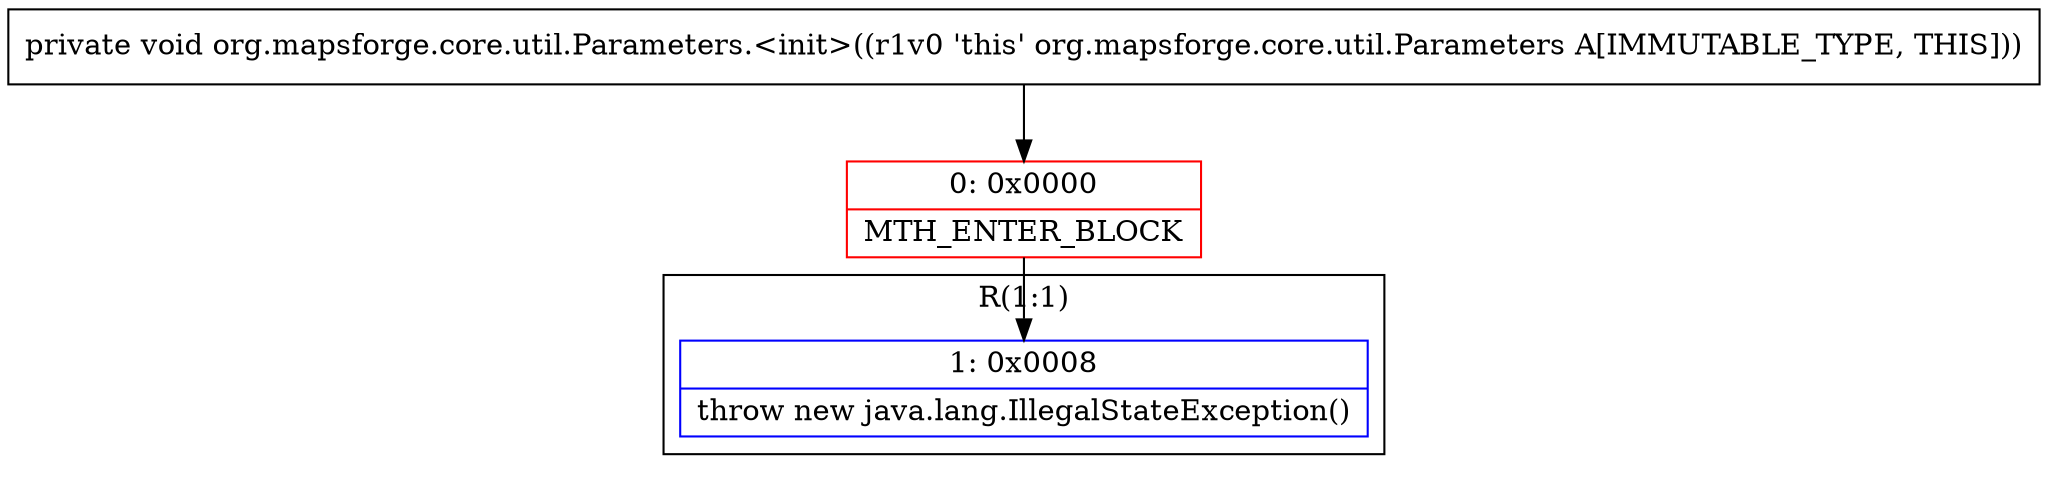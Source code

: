 digraph "CFG fororg.mapsforge.core.util.Parameters.\<init\>()V" {
subgraph cluster_Region_1609374963 {
label = "R(1:1)";
node [shape=record,color=blue];
Node_1 [shape=record,label="{1\:\ 0x0008|throw new java.lang.IllegalStateException()\l}"];
}
Node_0 [shape=record,color=red,label="{0\:\ 0x0000|MTH_ENTER_BLOCK\l}"];
MethodNode[shape=record,label="{private void org.mapsforge.core.util.Parameters.\<init\>((r1v0 'this' org.mapsforge.core.util.Parameters A[IMMUTABLE_TYPE, THIS])) }"];
MethodNode -> Node_0;
Node_0 -> Node_1;
}

